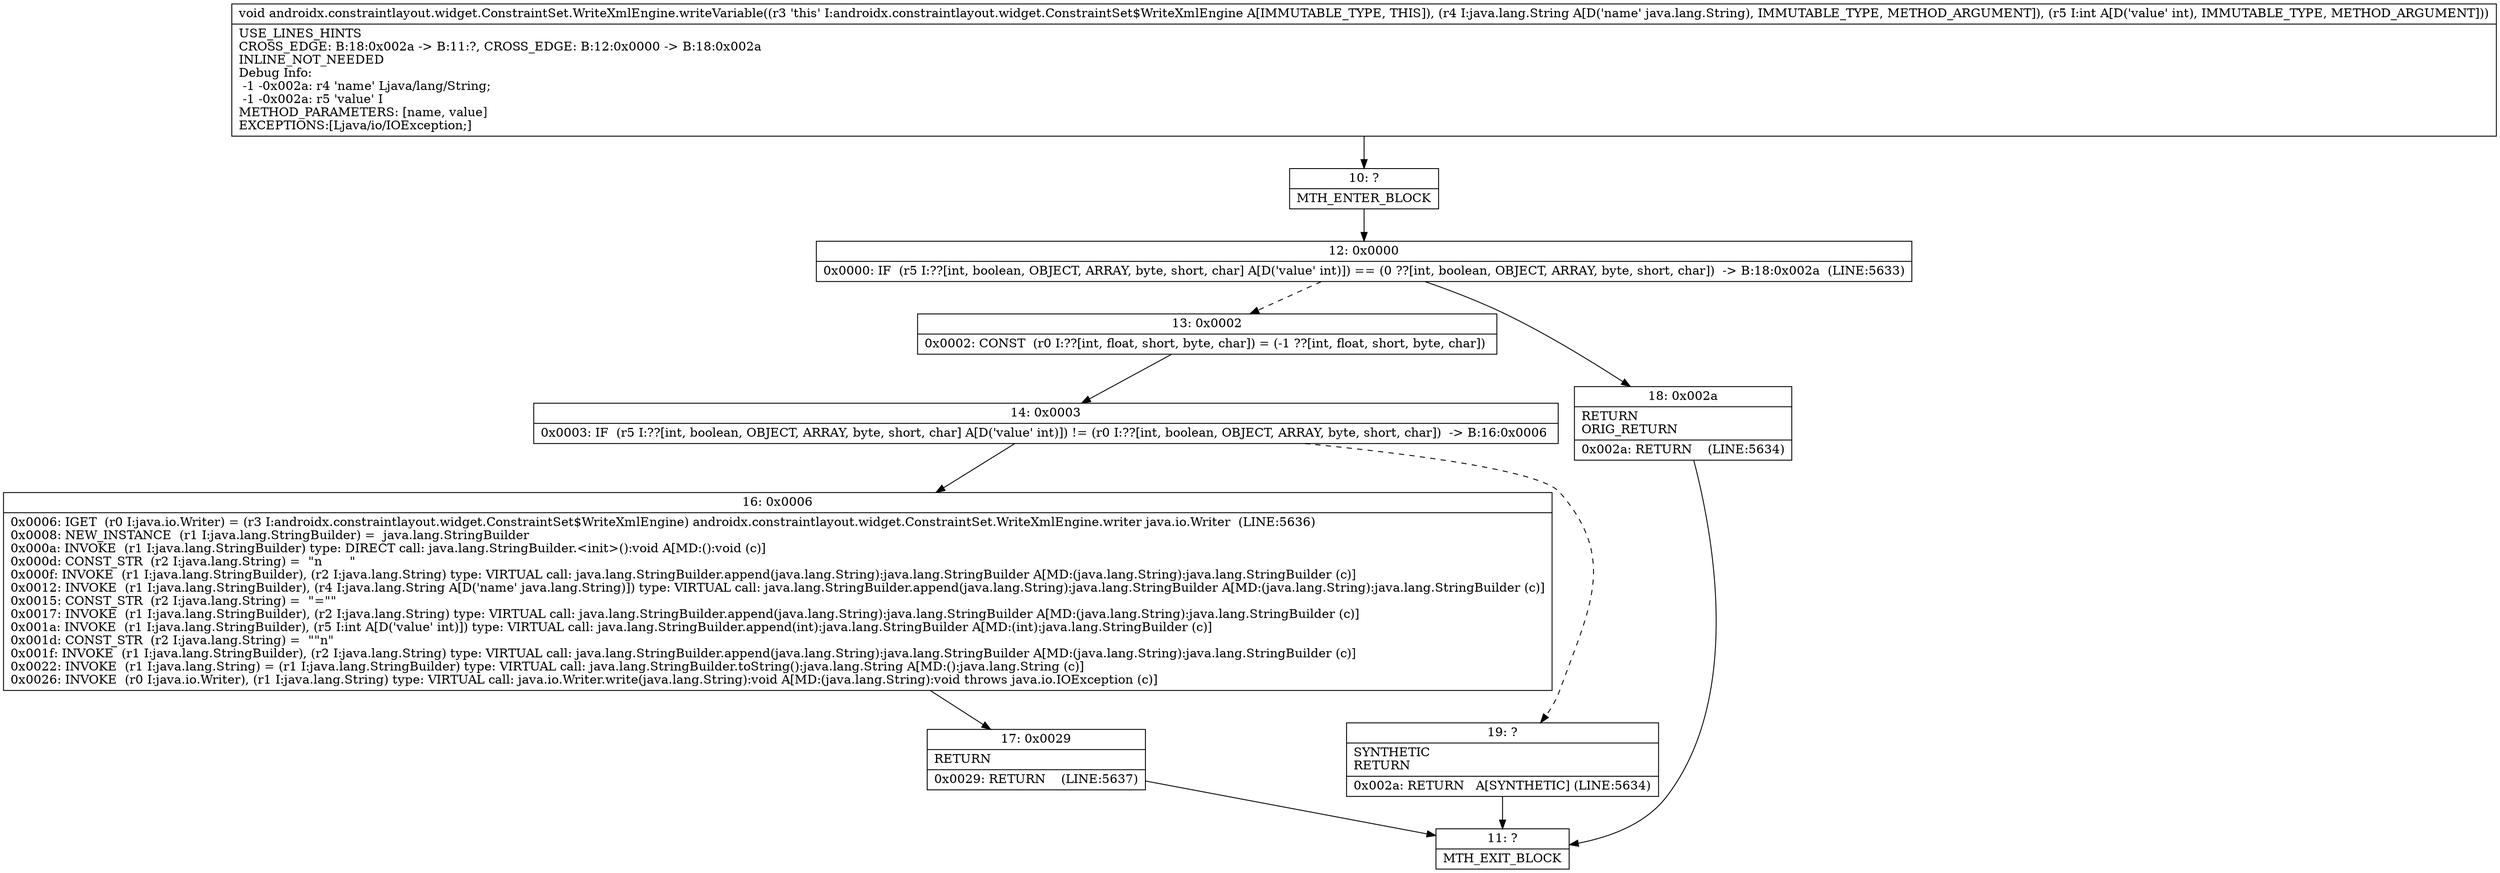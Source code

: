 digraph "CFG forandroidx.constraintlayout.widget.ConstraintSet.WriteXmlEngine.writeVariable(Ljava\/lang\/String;I)V" {
Node_10 [shape=record,label="{10\:\ ?|MTH_ENTER_BLOCK\l}"];
Node_12 [shape=record,label="{12\:\ 0x0000|0x0000: IF  (r5 I:??[int, boolean, OBJECT, ARRAY, byte, short, char] A[D('value' int)]) == (0 ??[int, boolean, OBJECT, ARRAY, byte, short, char])  \-\> B:18:0x002a  (LINE:5633)\l}"];
Node_13 [shape=record,label="{13\:\ 0x0002|0x0002: CONST  (r0 I:??[int, float, short, byte, char]) = (\-1 ??[int, float, short, byte, char]) \l}"];
Node_14 [shape=record,label="{14\:\ 0x0003|0x0003: IF  (r5 I:??[int, boolean, OBJECT, ARRAY, byte, short, char] A[D('value' int)]) != (r0 I:??[int, boolean, OBJECT, ARRAY, byte, short, char])  \-\> B:16:0x0006 \l}"];
Node_16 [shape=record,label="{16\:\ 0x0006|0x0006: IGET  (r0 I:java.io.Writer) = (r3 I:androidx.constraintlayout.widget.ConstraintSet$WriteXmlEngine) androidx.constraintlayout.widget.ConstraintSet.WriteXmlEngine.writer java.io.Writer  (LINE:5636)\l0x0008: NEW_INSTANCE  (r1 I:java.lang.StringBuilder) =  java.lang.StringBuilder \l0x000a: INVOKE  (r1 I:java.lang.StringBuilder) type: DIRECT call: java.lang.StringBuilder.\<init\>():void A[MD:():void (c)]\l0x000d: CONST_STR  (r2 I:java.lang.String) =  \"n       \" \l0x000f: INVOKE  (r1 I:java.lang.StringBuilder), (r2 I:java.lang.String) type: VIRTUAL call: java.lang.StringBuilder.append(java.lang.String):java.lang.StringBuilder A[MD:(java.lang.String):java.lang.StringBuilder (c)]\l0x0012: INVOKE  (r1 I:java.lang.StringBuilder), (r4 I:java.lang.String A[D('name' java.lang.String)]) type: VIRTUAL call: java.lang.StringBuilder.append(java.lang.String):java.lang.StringBuilder A[MD:(java.lang.String):java.lang.StringBuilder (c)]\l0x0015: CONST_STR  (r2 I:java.lang.String) =  \"=\"\" \l0x0017: INVOKE  (r1 I:java.lang.StringBuilder), (r2 I:java.lang.String) type: VIRTUAL call: java.lang.StringBuilder.append(java.lang.String):java.lang.StringBuilder A[MD:(java.lang.String):java.lang.StringBuilder (c)]\l0x001a: INVOKE  (r1 I:java.lang.StringBuilder), (r5 I:int A[D('value' int)]) type: VIRTUAL call: java.lang.StringBuilder.append(int):java.lang.StringBuilder A[MD:(int):java.lang.StringBuilder (c)]\l0x001d: CONST_STR  (r2 I:java.lang.String) =  \"\"n\" \l0x001f: INVOKE  (r1 I:java.lang.StringBuilder), (r2 I:java.lang.String) type: VIRTUAL call: java.lang.StringBuilder.append(java.lang.String):java.lang.StringBuilder A[MD:(java.lang.String):java.lang.StringBuilder (c)]\l0x0022: INVOKE  (r1 I:java.lang.String) = (r1 I:java.lang.StringBuilder) type: VIRTUAL call: java.lang.StringBuilder.toString():java.lang.String A[MD:():java.lang.String (c)]\l0x0026: INVOKE  (r0 I:java.io.Writer), (r1 I:java.lang.String) type: VIRTUAL call: java.io.Writer.write(java.lang.String):void A[MD:(java.lang.String):void throws java.io.IOException (c)]\l}"];
Node_17 [shape=record,label="{17\:\ 0x0029|RETURN\l|0x0029: RETURN    (LINE:5637)\l}"];
Node_11 [shape=record,label="{11\:\ ?|MTH_EXIT_BLOCK\l}"];
Node_19 [shape=record,label="{19\:\ ?|SYNTHETIC\lRETURN\l|0x002a: RETURN   A[SYNTHETIC] (LINE:5634)\l}"];
Node_18 [shape=record,label="{18\:\ 0x002a|RETURN\lORIG_RETURN\l|0x002a: RETURN    (LINE:5634)\l}"];
MethodNode[shape=record,label="{void androidx.constraintlayout.widget.ConstraintSet.WriteXmlEngine.writeVariable((r3 'this' I:androidx.constraintlayout.widget.ConstraintSet$WriteXmlEngine A[IMMUTABLE_TYPE, THIS]), (r4 I:java.lang.String A[D('name' java.lang.String), IMMUTABLE_TYPE, METHOD_ARGUMENT]), (r5 I:int A[D('value' int), IMMUTABLE_TYPE, METHOD_ARGUMENT]))  | USE_LINES_HINTS\lCROSS_EDGE: B:18:0x002a \-\> B:11:?, CROSS_EDGE: B:12:0x0000 \-\> B:18:0x002a\lINLINE_NOT_NEEDED\lDebug Info:\l  \-1 \-0x002a: r4 'name' Ljava\/lang\/String;\l  \-1 \-0x002a: r5 'value' I\lMETHOD_PARAMETERS: [name, value]\lEXCEPTIONS:[Ljava\/io\/IOException;]\l}"];
MethodNode -> Node_10;Node_10 -> Node_12;
Node_12 -> Node_13[style=dashed];
Node_12 -> Node_18;
Node_13 -> Node_14;
Node_14 -> Node_16;
Node_14 -> Node_19[style=dashed];
Node_16 -> Node_17;
Node_17 -> Node_11;
Node_19 -> Node_11;
Node_18 -> Node_11;
}

